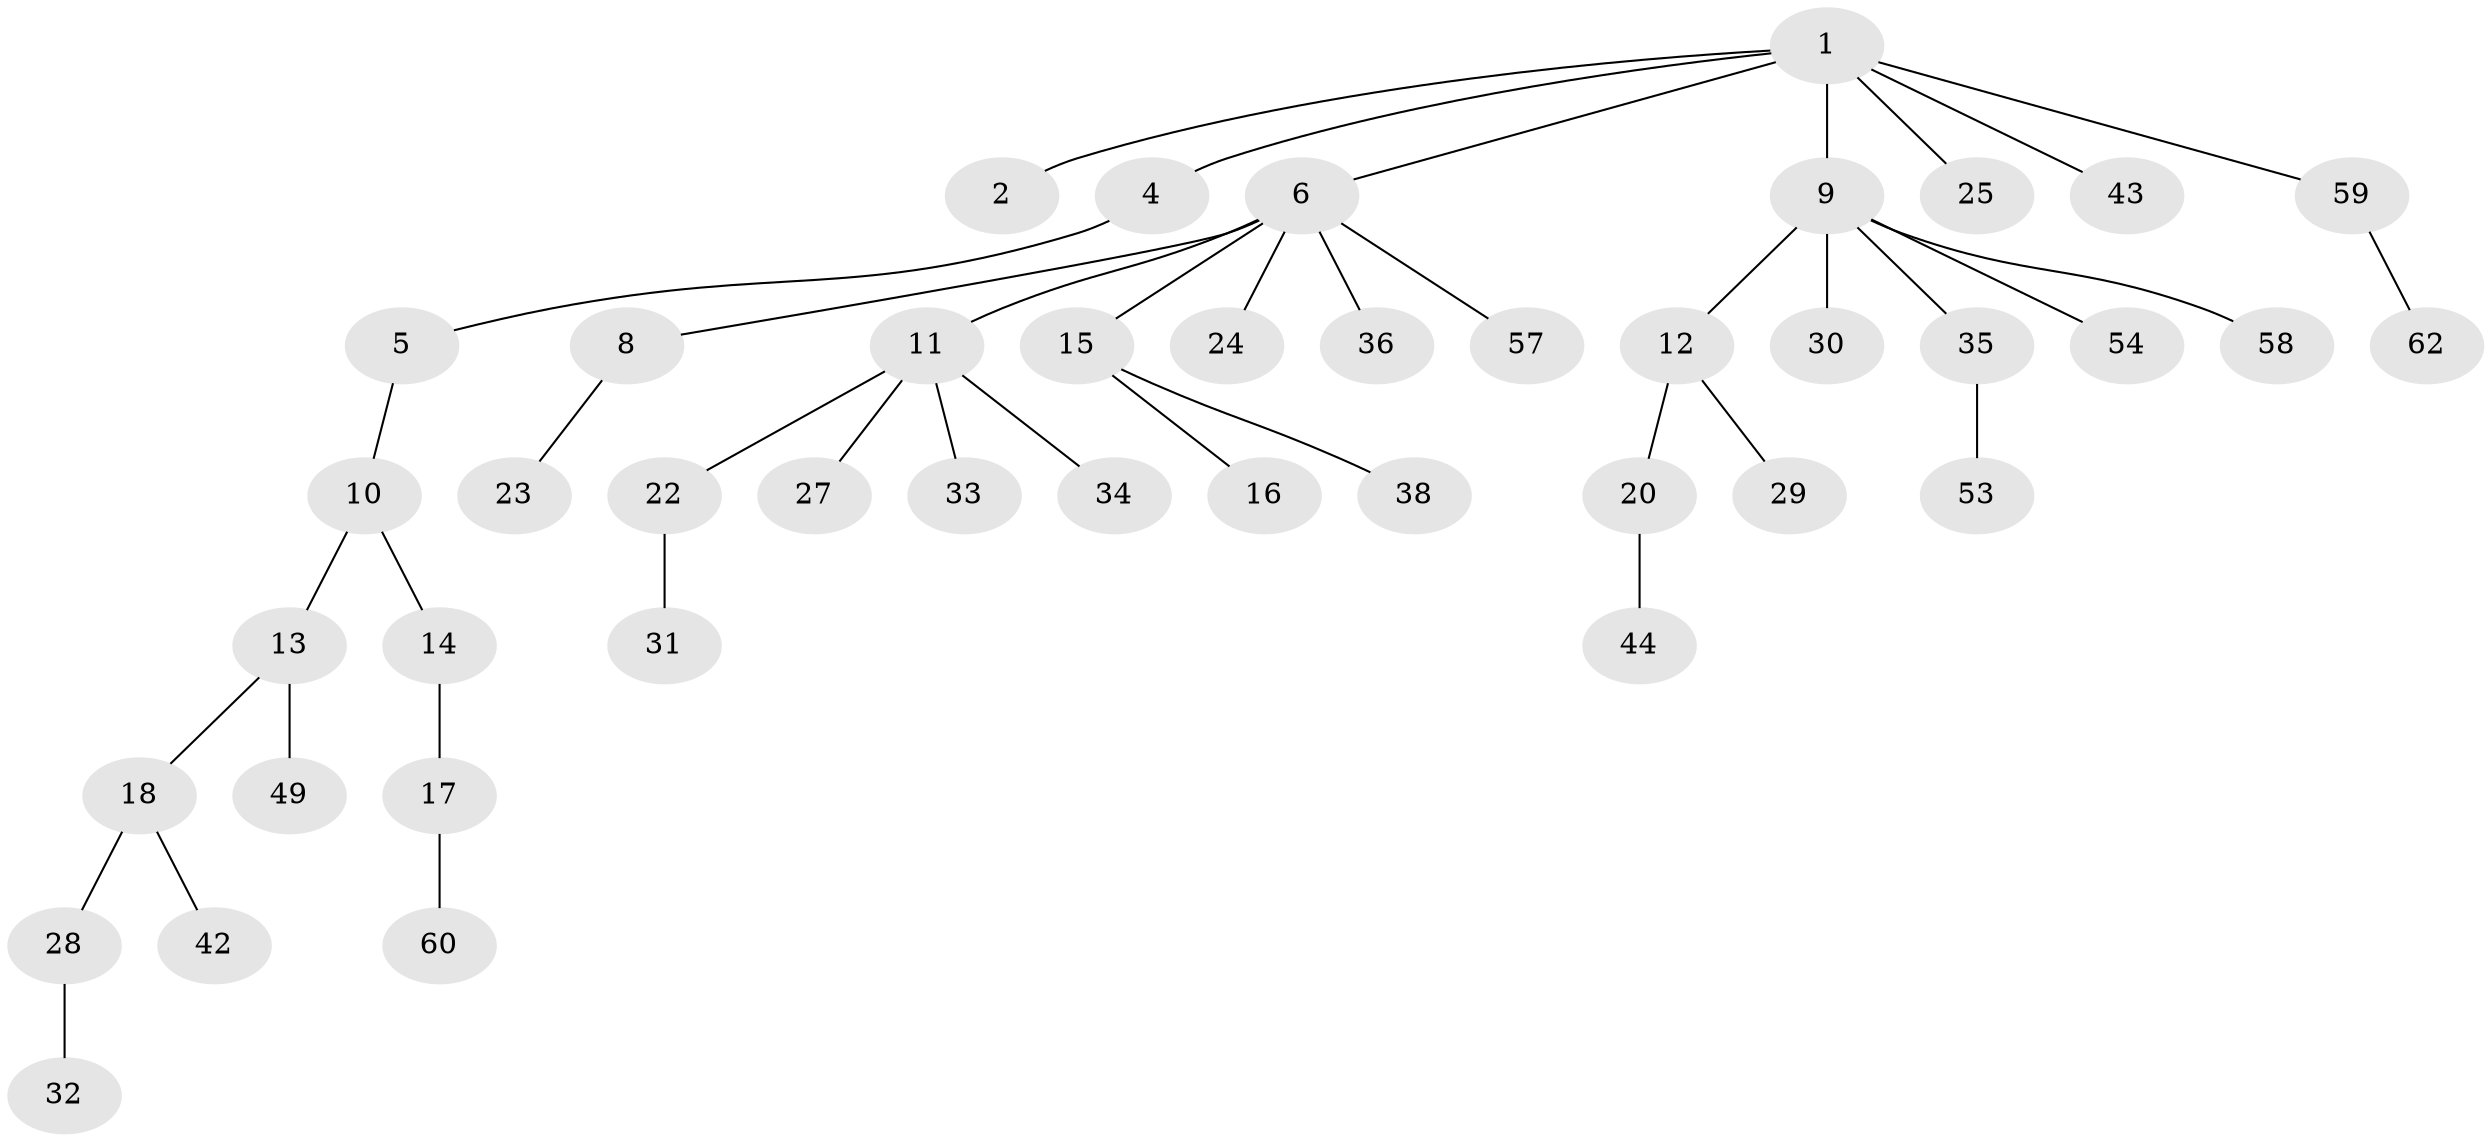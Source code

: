 // Generated by graph-tools (version 1.1) at 2025/52/02/27/25 19:52:13]
// undirected, 43 vertices, 42 edges
graph export_dot {
graph [start="1"]
  node [color=gray90,style=filled];
  1 [super="+3"];
  2;
  4 [super="+46"];
  5 [super="+52"];
  6 [super="+7"];
  8 [super="+55"];
  9 [super="+26"];
  10;
  11 [super="+21"];
  12 [super="+50"];
  13 [super="+48"];
  14 [super="+41"];
  15 [super="+56"];
  16 [super="+19"];
  17 [super="+63"];
  18;
  20 [super="+37"];
  22 [super="+51"];
  23;
  24;
  25 [super="+39"];
  27;
  28 [super="+66"];
  29;
  30 [super="+47"];
  31 [super="+65"];
  32;
  33 [super="+40"];
  34;
  35 [super="+45"];
  36;
  38;
  42;
  43;
  44;
  49;
  53 [super="+61"];
  54;
  57;
  58;
  59 [super="+64"];
  60;
  62;
  1 -- 2;
  1 -- 4;
  1 -- 9;
  1 -- 25;
  1 -- 43;
  1 -- 59;
  1 -- 6;
  4 -- 5;
  5 -- 10;
  6 -- 11;
  6 -- 36;
  6 -- 57;
  6 -- 8;
  6 -- 24;
  6 -- 15;
  8 -- 23;
  9 -- 12;
  9 -- 35;
  9 -- 54;
  9 -- 58;
  9 -- 30;
  10 -- 13;
  10 -- 14;
  11 -- 27;
  11 -- 33;
  11 -- 34;
  11 -- 22;
  12 -- 20;
  12 -- 29;
  13 -- 18;
  13 -- 49;
  14 -- 17;
  15 -- 16;
  15 -- 38;
  17 -- 60;
  18 -- 28;
  18 -- 42;
  20 -- 44;
  22 -- 31;
  28 -- 32;
  35 -- 53;
  59 -- 62;
}
